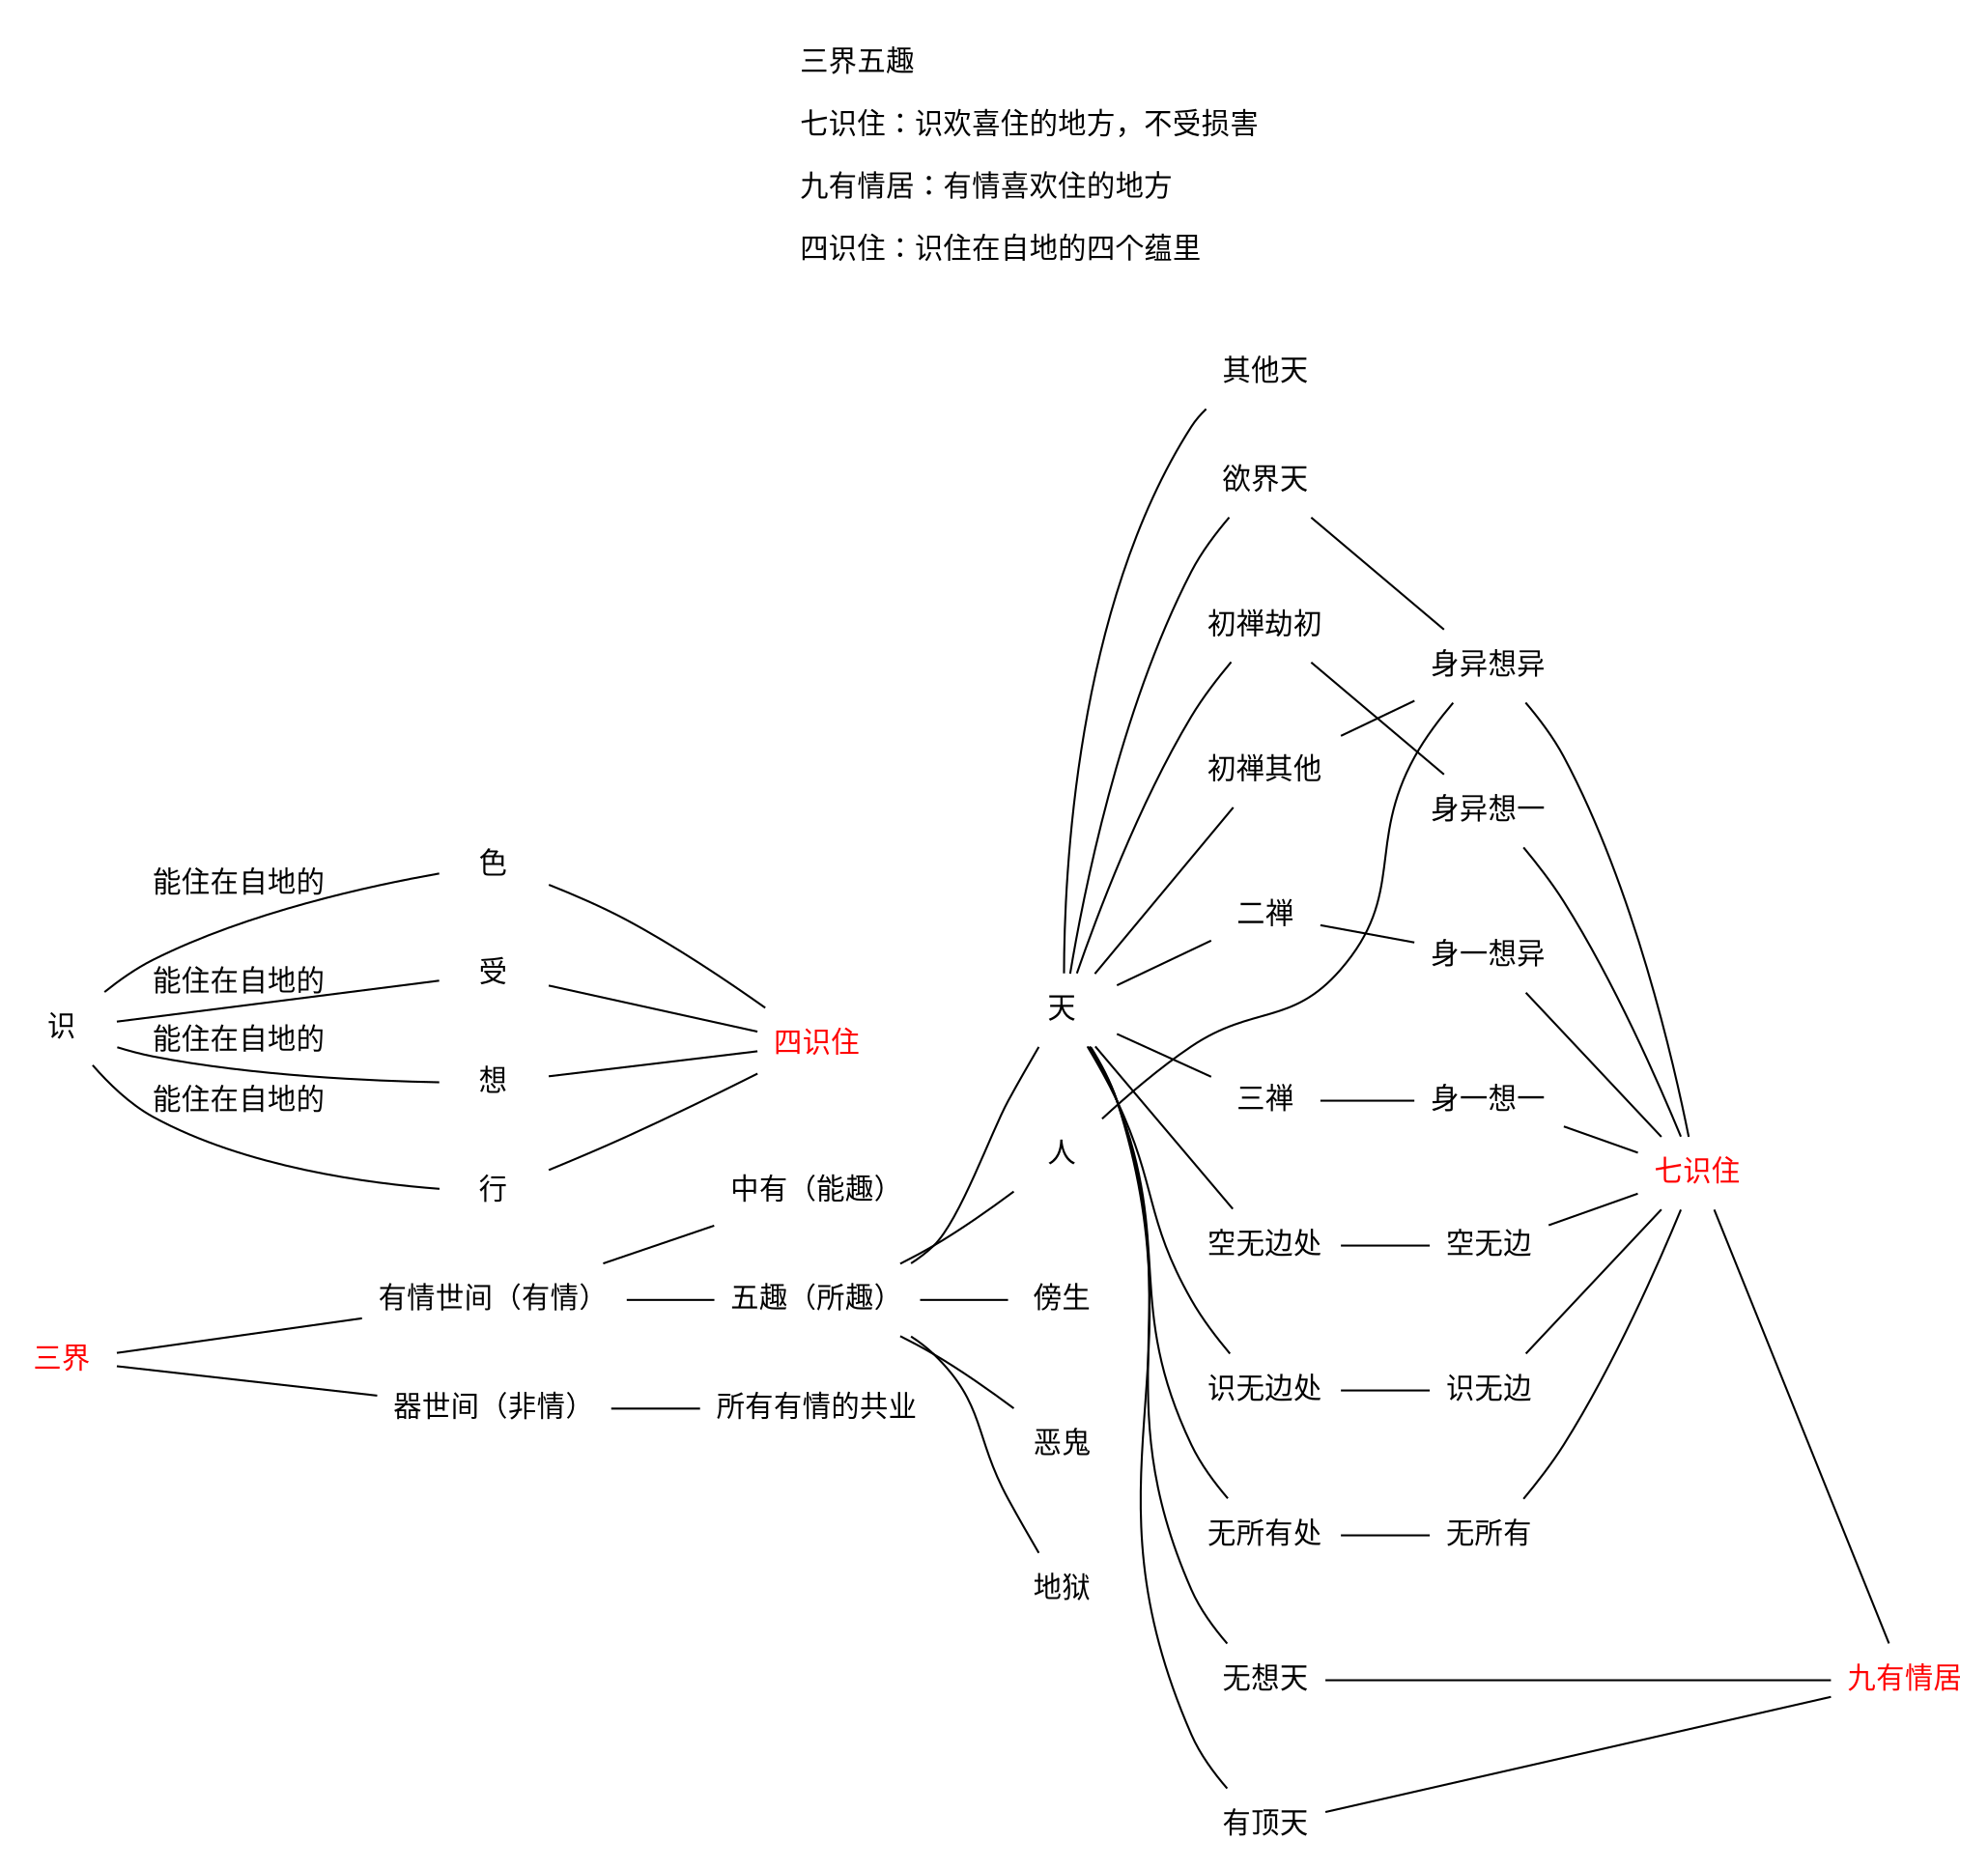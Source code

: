 graph 三界五趣 {
    layout = dot
    rankdir = LR
    splines=true
    node [shape = none ]
    
    labelloc = t
    label = "
            三界五趣\l
            七识住：识欢喜住的地方，不受损害\l
            九有情居：有情喜欢住的地方\l
            四识住：识住在自地的四个蕴里\l
            "    
    
    三界[fontcolor = red]
    五趣（所趣）

    三界 -- {有情世间（有情）,器世间（非情）}  
    有情世间（有情） -- 五趣（所趣）
    有情世间（有情） -- 中有（能趣）
    五趣（所趣） -- {天,人,傍生,恶鬼,地狱}  
    器世间（非情）-- 所有有情的共业

    七识住[fontcolor = red]
    {身异想异,身异想一,身一想异,身一想一,空无边,识无边,无所有} -- 七识住  
    人 -- 身异想异 
    天 -- {欲界天,初禅劫初,初禅其他,二禅,三禅,空无边处,识无边处,无所有处,无想天,有顶天,其他天}  
    欲界天 -- 身异想异 
    初禅其他 -- 身异想异
    初禅劫初 -- 身异想一
    二禅 -- 身一想异
    三禅 -- 身一想一
    空无边处 -- 空无边
    识无边处 -- 识无边
    无所有处 -- 无所有

    九有情居[fontcolor = red]
    {七识住,无想天,有顶天} -- 九有情居
    
    四识住[fontcolor = red]
    识 -- {色,受,想,行} [label = 能住在自地的]
    {色,受,想,行} -- 四识住

    {rank=same 欲界天-- 初禅劫初 -- 初禅其他 -- 二禅 -- 三禅 -- 空无边处 -- 识无边处 -- 无所有处 -- 无想天 -- 有顶天[style = invis]}
    {rank=same 天 -- 人 -- 傍生 -- 恶鬼 -- 地狱 [style = invis]}
    {rank=same 身异想异 -- 身异想一 -- 身一想异 -- 身一想一 -- 空无边 -- 识无边 -- 无所有 [style = invis]}
}